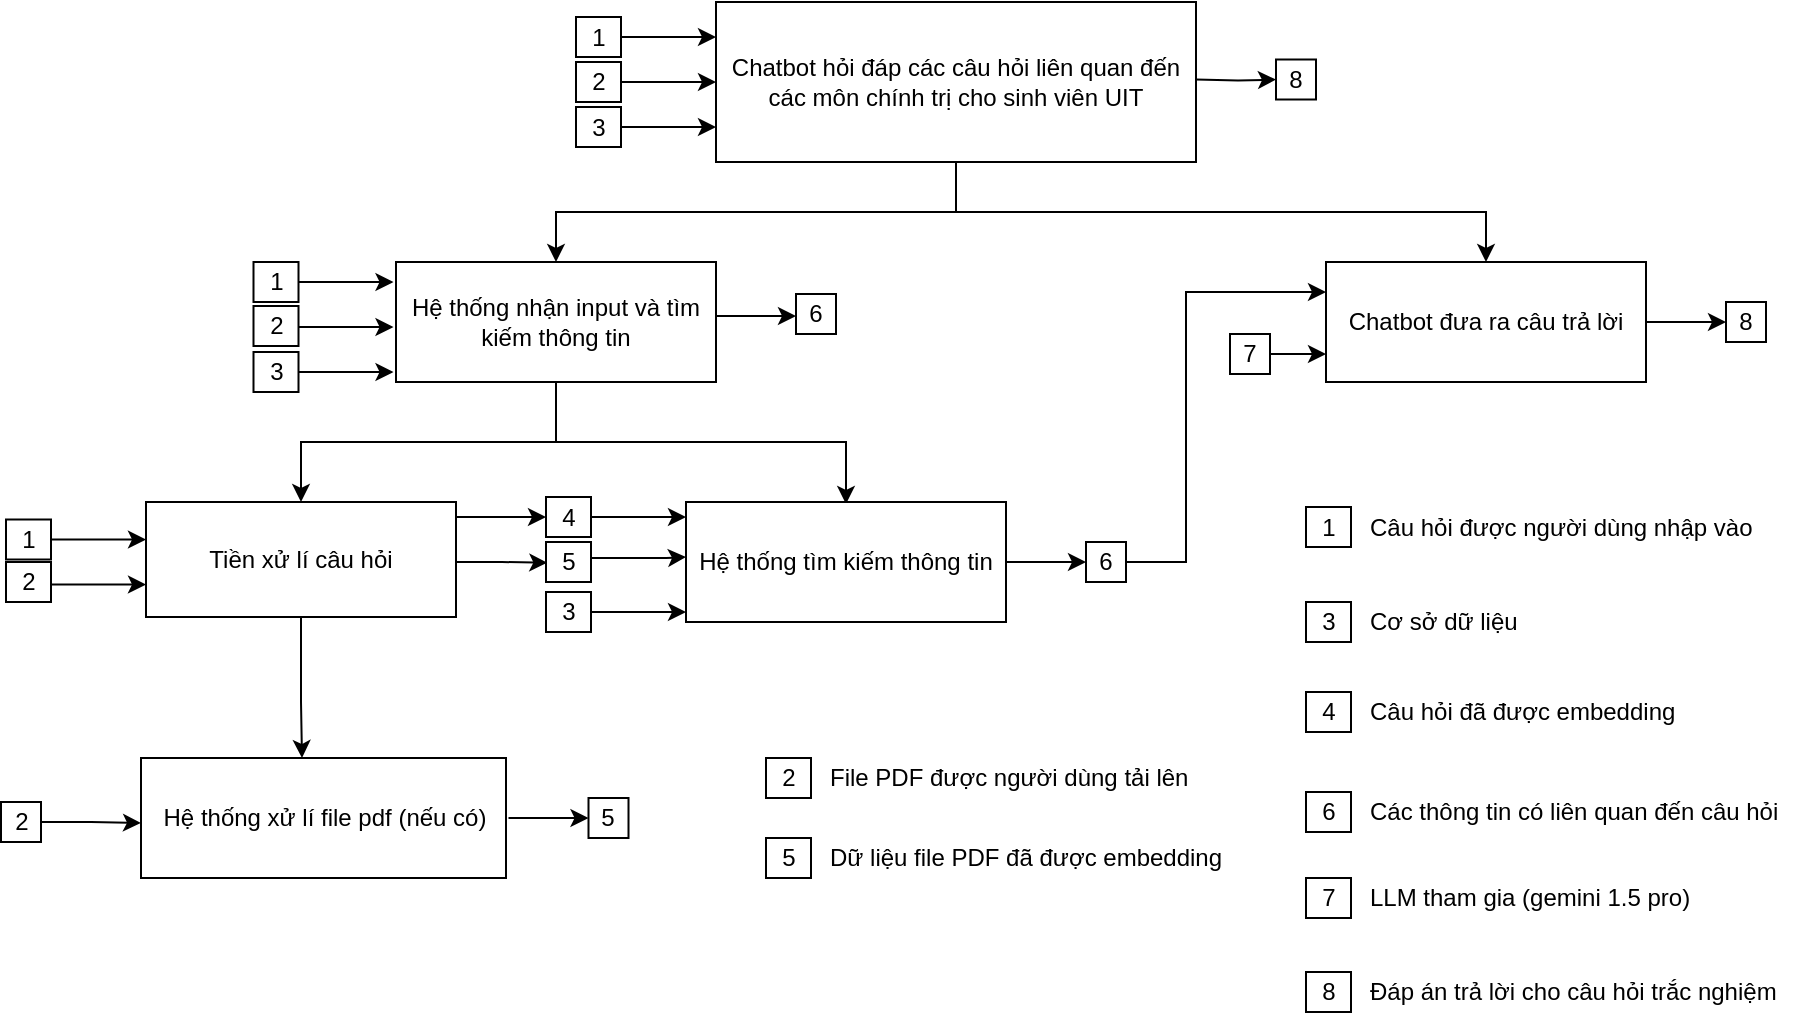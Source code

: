 <mxfile version="25.0.3">
  <diagram name="Page-1" id="8dbDtnNbzVujADKAyLU2">
    <mxGraphModel dx="1419" dy="305" grid="1" gridSize="10" guides="1" tooltips="1" connect="1" arrows="1" fold="1" page="1" pageScale="1" pageWidth="850" pageHeight="1100" math="0" shadow="0">
      <root>
        <mxCell id="0" />
        <mxCell id="1" parent="0" />
        <mxCell id="Zx73HPTWSHSdCMpJ8Ox2-43" style="edgeStyle=orthogonalEdgeStyle;rounded=0;orthogonalLoop=1;jettySize=auto;html=1;exitX=0.5;exitY=1;exitDx=0;exitDy=0;entryX=0.5;entryY=0;entryDx=0;entryDy=0;" parent="1" source="Zx73HPTWSHSdCMpJ8Ox2-1" target="Zx73HPTWSHSdCMpJ8Ox2-2" edge="1">
          <mxGeometry relative="1" as="geometry" />
        </mxCell>
        <mxCell id="Zx73HPTWSHSdCMpJ8Ox2-44" style="edgeStyle=orthogonalEdgeStyle;rounded=0;orthogonalLoop=1;jettySize=auto;html=1;exitX=0.5;exitY=1;exitDx=0;exitDy=0;entryX=0.5;entryY=0;entryDx=0;entryDy=0;" parent="1" source="Zx73HPTWSHSdCMpJ8Ox2-1" target="Zx73HPTWSHSdCMpJ8Ox2-3" edge="1">
          <mxGeometry relative="1" as="geometry" />
        </mxCell>
        <mxCell id="Zx73HPTWSHSdCMpJ8Ox2-1" value="Chatbot hỏi đáp các câu hỏi liên quan đến các môn chính trị cho sinh viên UIT" style="rounded=0;whiteSpace=wrap;html=1;" parent="1" vertex="1">
          <mxGeometry x="305" y="30" width="240" height="80" as="geometry" />
        </mxCell>
        <mxCell id="Zx73HPTWSHSdCMpJ8Ox2-12" style="edgeStyle=orthogonalEdgeStyle;rounded=0;orthogonalLoop=1;jettySize=auto;html=1;exitX=0.5;exitY=1;exitDx=0;exitDy=0;entryX=0.5;entryY=0;entryDx=0;entryDy=0;" parent="1" source="Zx73HPTWSHSdCMpJ8Ox2-2" target="Zx73HPTWSHSdCMpJ8Ox2-4" edge="1">
          <mxGeometry relative="1" as="geometry" />
        </mxCell>
        <mxCell id="Zx73HPTWSHSdCMpJ8Ox2-19" style="edgeStyle=orthogonalEdgeStyle;rounded=0;orthogonalLoop=1;jettySize=auto;html=1;exitX=0.5;exitY=1;exitDx=0;exitDy=0;entryX=0.5;entryY=0;entryDx=0;entryDy=0;" parent="1" edge="1">
          <mxGeometry relative="1" as="geometry">
            <mxPoint x="225.0" y="221" as="sourcePoint" />
            <mxPoint x="370.0" y="281" as="targetPoint" />
            <Array as="points">
              <mxPoint x="225" y="250" />
              <mxPoint x="370" y="250" />
            </Array>
          </mxGeometry>
        </mxCell>
        <mxCell id="Zx73HPTWSHSdCMpJ8Ox2-2" value="Hệ thống nhận input và tìm kiếm thông tin" style="rounded=0;whiteSpace=wrap;html=1;" parent="1" vertex="1">
          <mxGeometry x="145" y="160" width="160" height="60" as="geometry" />
        </mxCell>
        <mxCell id="Zx73HPTWSHSdCMpJ8Ox2-45" value="" style="edgeStyle=orthogonalEdgeStyle;rounded=0;orthogonalLoop=1;jettySize=auto;html=1;" parent="1" source="Zx73HPTWSHSdCMpJ8Ox2-3" target="Zx73HPTWSHSdCMpJ8Ox2-42" edge="1">
          <mxGeometry relative="1" as="geometry" />
        </mxCell>
        <mxCell id="Zx73HPTWSHSdCMpJ8Ox2-3" value="Chatbot đưa ra câu trả lời" style="rounded=0;whiteSpace=wrap;html=1;" parent="1" vertex="1">
          <mxGeometry x="610" y="160" width="160" height="60" as="geometry" />
        </mxCell>
        <mxCell id="Zx73HPTWSHSdCMpJ8Ox2-29" value="" style="edgeStyle=orthogonalEdgeStyle;rounded=0;orthogonalLoop=1;jettySize=auto;html=1;" parent="1" target="Zx73HPTWSHSdCMpJ8Ox2-28" edge="1">
          <mxGeometry relative="1" as="geometry">
            <mxPoint x="175.0" y="287.5" as="sourcePoint" />
            <Array as="points">
              <mxPoint x="190" y="287.5" />
              <mxPoint x="190" y="287.5" />
            </Array>
          </mxGeometry>
        </mxCell>
        <mxCell id="Zx73HPTWSHSdCMpJ8Ox2-94" value="" style="edgeStyle=orthogonalEdgeStyle;rounded=0;orthogonalLoop=1;jettySize=auto;html=1;" parent="1" source="Zx73HPTWSHSdCMpJ8Ox2-4" target="Zx73HPTWSHSdCMpJ8Ox2-65" edge="1">
          <mxGeometry relative="1" as="geometry">
            <Array as="points">
              <mxPoint x="98" y="380" />
              <mxPoint x="98" y="380" />
            </Array>
          </mxGeometry>
        </mxCell>
        <mxCell id="Zx73HPTWSHSdCMpJ8Ox2-4" value="Tiền xử lí câu hỏi" style="rounded=0;whiteSpace=wrap;html=1;" parent="1" vertex="1">
          <mxGeometry x="20" y="280" width="155" height="57.5" as="geometry" />
        </mxCell>
        <mxCell id="Zx73HPTWSHSdCMpJ8Ox2-33" value="" style="edgeStyle=orthogonalEdgeStyle;rounded=0;orthogonalLoop=1;jettySize=auto;html=1;" parent="1" source="Zx73HPTWSHSdCMpJ8Ox2-5" target="Zx73HPTWSHSdCMpJ8Ox2-32" edge="1">
          <mxGeometry relative="1" as="geometry" />
        </mxCell>
        <mxCell id="Zx73HPTWSHSdCMpJ8Ox2-5" value="Hệ thống tìm kiếm thông tin" style="rounded=0;whiteSpace=wrap;html=1;" parent="1" vertex="1">
          <mxGeometry x="290" y="280" width="160" height="60" as="geometry" />
        </mxCell>
        <mxCell id="Zx73HPTWSHSdCMpJ8Ox2-30" value="" style="edgeStyle=orthogonalEdgeStyle;rounded=0;orthogonalLoop=1;jettySize=auto;html=1;" parent="1" source="Zx73HPTWSHSdCMpJ8Ox2-28" edge="1">
          <mxGeometry relative="1" as="geometry">
            <mxPoint x="290.0" y="287.5" as="targetPoint" />
            <Array as="points">
              <mxPoint x="280" y="287.5" />
              <mxPoint x="280" y="287.5" />
            </Array>
          </mxGeometry>
        </mxCell>
        <mxCell id="Zx73HPTWSHSdCMpJ8Ox2-28" value="4" style="rounded=0;whiteSpace=wrap;html=1;" parent="1" vertex="1">
          <mxGeometry x="220" y="277.5" width="22.5" height="20" as="geometry" />
        </mxCell>
        <mxCell id="Zx73HPTWSHSdCMpJ8Ox2-93" style="edgeStyle=orthogonalEdgeStyle;rounded=0;orthogonalLoop=1;jettySize=auto;html=1;exitX=1;exitY=0.5;exitDx=0;exitDy=0;entryX=0;entryY=0.25;entryDx=0;entryDy=0;" parent="1" source="Zx73HPTWSHSdCMpJ8Ox2-32" target="Zx73HPTWSHSdCMpJ8Ox2-3" edge="1">
          <mxGeometry relative="1" as="geometry">
            <Array as="points">
              <mxPoint x="540" y="310" />
              <mxPoint x="540" y="175" />
            </Array>
          </mxGeometry>
        </mxCell>
        <mxCell id="Zx73HPTWSHSdCMpJ8Ox2-32" value="6" style="whiteSpace=wrap;html=1;rounded=0;" parent="1" vertex="1">
          <mxGeometry x="490" y="300" width="20" height="20" as="geometry" />
        </mxCell>
        <mxCell id="Zx73HPTWSHSdCMpJ8Ox2-35" value="7" style="whiteSpace=wrap;html=1;rounded=0;" parent="1" vertex="1">
          <mxGeometry x="562" y="196" width="20" height="20" as="geometry" />
        </mxCell>
        <mxCell id="Zx73HPTWSHSdCMpJ8Ox2-41" style="edgeStyle=orthogonalEdgeStyle;rounded=0;orthogonalLoop=1;jettySize=auto;html=1;exitX=1;exitY=0.5;exitDx=0;exitDy=0;" parent="1" source="Zx73HPTWSHSdCMpJ8Ox2-35" edge="1">
          <mxGeometry relative="1" as="geometry">
            <mxPoint x="610" y="206" as="targetPoint" />
          </mxGeometry>
        </mxCell>
        <mxCell id="Zx73HPTWSHSdCMpJ8Ox2-42" value="8" style="whiteSpace=wrap;html=1;rounded=0;" parent="1" vertex="1">
          <mxGeometry x="810" y="180" width="20" height="20" as="geometry" />
        </mxCell>
        <mxCell id="Zx73HPTWSHSdCMpJ8Ox2-46" value="1" style="rounded=0;whiteSpace=wrap;html=1;" parent="1" vertex="1">
          <mxGeometry x="600" y="282.5" width="22.5" height="20" as="geometry" />
        </mxCell>
        <mxCell id="Zx73HPTWSHSdCMpJ8Ox2-47" value="Câu hỏi được người dùng nhập vào" style="text;html=1;align=left;verticalAlign=middle;whiteSpace=wrap;rounded=0;" parent="1" vertex="1">
          <mxGeometry x="630" y="277.5" width="220" height="30" as="geometry" />
        </mxCell>
        <mxCell id="Zx73HPTWSHSdCMpJ8Ox2-48" value="4" style="rounded=0;whiteSpace=wrap;html=1;" parent="1" vertex="1">
          <mxGeometry x="600" y="375" width="22.5" height="20" as="geometry" />
        </mxCell>
        <mxCell id="Zx73HPTWSHSdCMpJ8Ox2-49" value="Câu hỏi đã được embedding" style="text;html=1;align=left;verticalAlign=middle;whiteSpace=wrap;rounded=0;" parent="1" vertex="1">
          <mxGeometry x="630" y="370" width="220" height="30" as="geometry" />
        </mxCell>
        <mxCell id="Zx73HPTWSHSdCMpJ8Ox2-50" value="6" style="rounded=0;whiteSpace=wrap;html=1;" parent="1" vertex="1">
          <mxGeometry x="600" y="425" width="22.5" height="20" as="geometry" />
        </mxCell>
        <mxCell id="Zx73HPTWSHSdCMpJ8Ox2-51" value="Các thông tin có liên quan đến câu hỏi" style="text;html=1;align=left;verticalAlign=middle;whiteSpace=wrap;rounded=0;" parent="1" vertex="1">
          <mxGeometry x="630" y="420" width="220" height="30" as="geometry" />
        </mxCell>
        <mxCell id="Zx73HPTWSHSdCMpJ8Ox2-52" value="7" style="rounded=0;whiteSpace=wrap;html=1;" parent="1" vertex="1">
          <mxGeometry x="600" y="468" width="22.5" height="20" as="geometry" />
        </mxCell>
        <mxCell id="Zx73HPTWSHSdCMpJ8Ox2-53" value="LLM tham gia (gemini 1.5 pro)" style="text;html=1;align=left;verticalAlign=middle;whiteSpace=wrap;rounded=0;" parent="1" vertex="1">
          <mxGeometry x="630" y="463" width="220" height="30" as="geometry" />
        </mxCell>
        <mxCell id="Zx73HPTWSHSdCMpJ8Ox2-54" value="8" style="rounded=0;whiteSpace=wrap;html=1;" parent="1" vertex="1">
          <mxGeometry x="600" y="515" width="22.5" height="20" as="geometry" />
        </mxCell>
        <mxCell id="Zx73HPTWSHSdCMpJ8Ox2-55" value="Đáp án trả lời cho câu hỏi trắc nghiệm" style="text;html=1;align=left;verticalAlign=middle;whiteSpace=wrap;rounded=0;" parent="1" vertex="1">
          <mxGeometry x="630" y="510" width="220" height="30" as="geometry" />
        </mxCell>
        <mxCell id="Zx73HPTWSHSdCMpJ8Ox2-58" style="edgeStyle=orthogonalEdgeStyle;rounded=0;orthogonalLoop=1;jettySize=auto;html=1;exitX=1;exitY=0.5;exitDx=0;exitDy=0;entryX=0.002;entryY=0.792;entryDx=0;entryDy=0;entryPerimeter=0;" parent="1" edge="1">
          <mxGeometry relative="1" as="geometry">
            <mxPoint x="290.0" y="335.02" as="targetPoint" />
            <mxPoint x="239.68" y="335" as="sourcePoint" />
          </mxGeometry>
        </mxCell>
        <mxCell id="Zx73HPTWSHSdCMpJ8Ox2-59" value="3" style="rounded=0;whiteSpace=wrap;html=1;" parent="1" vertex="1">
          <mxGeometry x="600" y="330" width="22.5" height="20" as="geometry" />
        </mxCell>
        <mxCell id="Zx73HPTWSHSdCMpJ8Ox2-60" value="Cơ sở dữ liệu" style="text;html=1;align=left;verticalAlign=middle;whiteSpace=wrap;rounded=0;" parent="1" vertex="1">
          <mxGeometry x="630" y="325" width="220" height="30" as="geometry" />
        </mxCell>
        <mxCell id="Zx73HPTWSHSdCMpJ8Ox2-61" value="" style="edgeStyle=orthogonalEdgeStyle;rounded=0;orthogonalLoop=1;jettySize=auto;html=1;" parent="1" source="Zx73HPTWSHSdCMpJ8Ox2-62" edge="1">
          <mxGeometry relative="1" as="geometry">
            <mxPoint x="20" y="298.75" as="targetPoint" />
            <Array as="points">
              <mxPoint x="10" y="298.75" />
              <mxPoint x="10" y="298.75" />
            </Array>
          </mxGeometry>
        </mxCell>
        <mxCell id="Zx73HPTWSHSdCMpJ8Ox2-62" value="1" style="rounded=0;whiteSpace=wrap;html=1;" parent="1" vertex="1">
          <mxGeometry x="-50" y="288.75" width="22.5" height="20" as="geometry" />
        </mxCell>
        <mxCell id="Zx73HPTWSHSdCMpJ8Ox2-65" value="Hệ thống xử lí file pdf (nếu có)" style="rounded=0;whiteSpace=wrap;html=1;" parent="1" vertex="1">
          <mxGeometry x="17.5" y="408" width="182.5" height="60" as="geometry" />
        </mxCell>
        <mxCell id="Zx73HPTWSHSdCMpJ8Ox2-70" value="2" style="whiteSpace=wrap;html=1;rounded=0;" parent="1" vertex="1">
          <mxGeometry x="-52.5" y="430" width="20" height="20" as="geometry" />
        </mxCell>
        <mxCell id="Zx73HPTWSHSdCMpJ8Ox2-71" style="edgeStyle=orthogonalEdgeStyle;rounded=0;orthogonalLoop=1;jettySize=auto;html=1;exitX=1;exitY=0.5;exitDx=0;exitDy=0;entryX=0.002;entryY=0.792;entryDx=0;entryDy=0;entryPerimeter=0;" parent="1" source="Zx73HPTWSHSdCMpJ8Ox2-70" edge="1">
          <mxGeometry relative="1" as="geometry">
            <mxPoint x="17.5" y="440.5" as="targetPoint" />
            <Array as="points">
              <mxPoint x="-7.5" y="440" />
            </Array>
          </mxGeometry>
        </mxCell>
        <mxCell id="Zx73HPTWSHSdCMpJ8Ox2-77" value="" style="edgeStyle=orthogonalEdgeStyle;rounded=0;orthogonalLoop=1;jettySize=auto;html=1;" parent="1" target="Zx73HPTWSHSdCMpJ8Ox2-78" edge="1">
          <mxGeometry relative="1" as="geometry">
            <mxPoint x="201.25" y="438" as="sourcePoint" />
            <Array as="points">
              <mxPoint x="213.75" y="438" />
              <mxPoint x="213.75" y="438" />
            </Array>
          </mxGeometry>
        </mxCell>
        <mxCell id="Zx73HPTWSHSdCMpJ8Ox2-78" value="5" style="whiteSpace=wrap;html=1;rounded=0;" parent="1" vertex="1">
          <mxGeometry x="241.25" y="428" width="20" height="20" as="geometry" />
        </mxCell>
        <mxCell id="Zx73HPTWSHSdCMpJ8Ox2-81" style="edgeStyle=orthogonalEdgeStyle;rounded=0;orthogonalLoop=1;jettySize=auto;html=1;exitX=1;exitY=0.5;exitDx=0;exitDy=0;entryX=-0.092;entryY=0.425;entryDx=0;entryDy=0;entryPerimeter=0;" parent="1" source="Zx73HPTWSHSdCMpJ8Ox2-4" edge="1">
          <mxGeometry relative="1" as="geometry">
            <mxPoint x="177.5" y="309.62" as="sourcePoint" />
            <mxPoint x="220.66" y="310.37" as="targetPoint" />
            <Array as="points">
              <mxPoint x="175" y="310" />
              <mxPoint x="198" y="310" />
            </Array>
          </mxGeometry>
        </mxCell>
        <mxCell id="Zx73HPTWSHSdCMpJ8Ox2-84" value="5" style="rounded=0;whiteSpace=wrap;html=1;" parent="1" vertex="1">
          <mxGeometry x="220" y="300" width="22.5" height="20" as="geometry" />
        </mxCell>
        <mxCell id="Zx73HPTWSHSdCMpJ8Ox2-85" value="" style="edgeStyle=orthogonalEdgeStyle;rounded=0;orthogonalLoop=1;jettySize=auto;html=1;" parent="1" edge="1">
          <mxGeometry relative="1" as="geometry">
            <mxPoint x="243" y="308" as="sourcePoint" />
            <mxPoint x="290.0" y="307.5" as="targetPoint" />
            <Array as="points">
              <mxPoint x="280" y="307.5" />
              <mxPoint x="280" y="307.5" />
            </Array>
          </mxGeometry>
        </mxCell>
        <mxCell id="Zx73HPTWSHSdCMpJ8Ox2-86" value="2" style="rounded=0;whiteSpace=wrap;html=1;" parent="1" vertex="1">
          <mxGeometry x="330" y="408" width="22.5" height="20" as="geometry" />
        </mxCell>
        <mxCell id="Zx73HPTWSHSdCMpJ8Ox2-87" value="File PDF được người dùng tải lên" style="text;html=1;align=left;verticalAlign=middle;whiteSpace=wrap;rounded=0;" parent="1" vertex="1">
          <mxGeometry x="360" y="403" width="220" height="30" as="geometry" />
        </mxCell>
        <mxCell id="Zx73HPTWSHSdCMpJ8Ox2-88" value="5" style="rounded=0;whiteSpace=wrap;html=1;" parent="1" vertex="1">
          <mxGeometry x="330" y="448" width="22.5" height="20" as="geometry" />
        </mxCell>
        <mxCell id="Zx73HPTWSHSdCMpJ8Ox2-89" value="Dữ liệu file PDF đã được embedding" style="text;html=1;align=left;verticalAlign=middle;whiteSpace=wrap;rounded=0;" parent="1" vertex="1">
          <mxGeometry x="360" y="443" width="220" height="30" as="geometry" />
        </mxCell>
        <mxCell id="Zx73HPTWSHSdCMpJ8Ox2-95" value="" style="edgeStyle=orthogonalEdgeStyle;rounded=0;orthogonalLoop=1;jettySize=auto;html=1;" parent="1" edge="1">
          <mxGeometry relative="1" as="geometry">
            <mxPoint x="20" y="321.25" as="targetPoint" />
            <Array as="points">
              <mxPoint x="10" y="321.25" />
              <mxPoint x="10" y="321.25" />
            </Array>
            <mxPoint x="-30.31" y="321.229" as="sourcePoint" />
          </mxGeometry>
        </mxCell>
        <mxCell id="Zx73HPTWSHSdCMpJ8Ox2-102" value="" style="edgeStyle=orthogonalEdgeStyle;rounded=0;orthogonalLoop=1;jettySize=auto;html=1;" parent="1" source="Zx73HPTWSHSdCMpJ8Ox2-103" edge="1">
          <mxGeometry relative="1" as="geometry">
            <mxPoint x="143.75" y="170" as="targetPoint" />
            <Array as="points">
              <mxPoint x="133.75" y="170" />
              <mxPoint x="133.75" y="170" />
            </Array>
          </mxGeometry>
        </mxCell>
        <mxCell id="Zx73HPTWSHSdCMpJ8Ox2-103" value="1" style="rounded=0;whiteSpace=wrap;html=1;" parent="1" vertex="1">
          <mxGeometry x="73.75" y="160" width="22.5" height="20" as="geometry" />
        </mxCell>
        <mxCell id="Zx73HPTWSHSdCMpJ8Ox2-104" value="" style="edgeStyle=orthogonalEdgeStyle;rounded=0;orthogonalLoop=1;jettySize=auto;html=1;" parent="1" edge="1">
          <mxGeometry relative="1" as="geometry">
            <mxPoint x="143.75" y="192.5" as="targetPoint" />
            <Array as="points">
              <mxPoint x="133.75" y="192.5" />
              <mxPoint x="133.75" y="192.5" />
            </Array>
            <mxPoint x="93.44" y="192.486" as="sourcePoint" />
          </mxGeometry>
        </mxCell>
        <mxCell id="Zx73HPTWSHSdCMpJ8Ox2-106" value="" style="edgeStyle=orthogonalEdgeStyle;rounded=0;orthogonalLoop=1;jettySize=auto;html=1;" parent="1" source="Zx73HPTWSHSdCMpJ8Ox2-107" edge="1">
          <mxGeometry relative="1" as="geometry">
            <mxPoint x="143.75" y="215" as="targetPoint" />
            <Array as="points">
              <mxPoint x="133.75" y="215" />
              <mxPoint x="133.75" y="215" />
            </Array>
          </mxGeometry>
        </mxCell>
        <mxCell id="Zx73HPTWSHSdCMpJ8Ox2-107" value="3" style="rounded=0;whiteSpace=wrap;html=1;" parent="1" vertex="1">
          <mxGeometry x="73.75" y="205" width="22.5" height="20" as="geometry" />
        </mxCell>
        <mxCell id="Zx73HPTWSHSdCMpJ8Ox2-108" value="" style="edgeStyle=orthogonalEdgeStyle;rounded=0;orthogonalLoop=1;jettySize=auto;html=1;" parent="1" source="Zx73HPTWSHSdCMpJ8Ox2-109" edge="1">
          <mxGeometry relative="1" as="geometry">
            <mxPoint x="305" y="47.5" as="targetPoint" />
            <Array as="points">
              <mxPoint x="295" y="47.5" />
              <mxPoint x="295" y="47.5" />
            </Array>
          </mxGeometry>
        </mxCell>
        <mxCell id="Zx73HPTWSHSdCMpJ8Ox2-109" value="1" style="rounded=0;whiteSpace=wrap;html=1;" parent="1" vertex="1">
          <mxGeometry x="235" y="37.5" width="22.5" height="20" as="geometry" />
        </mxCell>
        <mxCell id="Zx73HPTWSHSdCMpJ8Ox2-110" value="" style="edgeStyle=orthogonalEdgeStyle;rounded=0;orthogonalLoop=1;jettySize=auto;html=1;" parent="1" edge="1">
          <mxGeometry relative="1" as="geometry">
            <mxPoint x="305" y="70" as="targetPoint" />
            <Array as="points">
              <mxPoint x="295" y="70" />
              <mxPoint x="295" y="70" />
            </Array>
            <mxPoint x="254.69" y="70.029" as="sourcePoint" />
          </mxGeometry>
        </mxCell>
        <mxCell id="Zx73HPTWSHSdCMpJ8Ox2-112" value="" style="edgeStyle=orthogonalEdgeStyle;rounded=0;orthogonalLoop=1;jettySize=auto;html=1;" parent="1" source="Zx73HPTWSHSdCMpJ8Ox2-113" edge="1">
          <mxGeometry relative="1" as="geometry">
            <mxPoint x="305" y="92.5" as="targetPoint" />
            <Array as="points">
              <mxPoint x="295" y="92.5" />
              <mxPoint x="295" y="92.5" />
            </Array>
          </mxGeometry>
        </mxCell>
        <mxCell id="Zx73HPTWSHSdCMpJ8Ox2-113" value="3" style="rounded=0;whiteSpace=wrap;html=1;" parent="1" vertex="1">
          <mxGeometry x="235" y="82.5" width="22.5" height="20" as="geometry" />
        </mxCell>
        <mxCell id="Zx73HPTWSHSdCMpJ8Ox2-114" value="" style="edgeStyle=orthogonalEdgeStyle;rounded=0;orthogonalLoop=1;jettySize=auto;html=1;" parent="1" target="Zx73HPTWSHSdCMpJ8Ox2-115" edge="1">
          <mxGeometry relative="1" as="geometry">
            <mxPoint x="545" y="68.75" as="sourcePoint" />
          </mxGeometry>
        </mxCell>
        <mxCell id="Zx73HPTWSHSdCMpJ8Ox2-115" value="8" style="whiteSpace=wrap;html=1;rounded=0;" parent="1" vertex="1">
          <mxGeometry x="585" y="58.75" width="20" height="20" as="geometry" />
        </mxCell>
        <mxCell id="Zx73HPTWSHSdCMpJ8Ox2-116" value="" style="edgeStyle=orthogonalEdgeStyle;rounded=0;orthogonalLoop=1;jettySize=auto;html=1;" parent="1" target="Zx73HPTWSHSdCMpJ8Ox2-117" edge="1">
          <mxGeometry relative="1" as="geometry">
            <mxPoint x="305" y="186" as="sourcePoint" />
            <Array as="points">
              <mxPoint x="305" y="187" />
            </Array>
          </mxGeometry>
        </mxCell>
        <mxCell id="Zx73HPTWSHSdCMpJ8Ox2-117" value="6" style="whiteSpace=wrap;html=1;rounded=0;" parent="1" vertex="1">
          <mxGeometry x="345" y="176" width="20" height="20" as="geometry" />
        </mxCell>
        <mxCell id="G8rjNMF_eFDAdfzJqYUc-1" value="2" style="rounded=0;whiteSpace=wrap;html=1;" vertex="1" parent="1">
          <mxGeometry x="-50" y="310" width="22.5" height="20" as="geometry" />
        </mxCell>
        <mxCell id="G8rjNMF_eFDAdfzJqYUc-2" value="2" style="rounded=0;whiteSpace=wrap;html=1;" vertex="1" parent="1">
          <mxGeometry x="235" y="60" width="22.5" height="20" as="geometry" />
        </mxCell>
        <mxCell id="G8rjNMF_eFDAdfzJqYUc-3" value="3" style="rounded=0;whiteSpace=wrap;html=1;" vertex="1" parent="1">
          <mxGeometry x="220" y="325" width="22.5" height="20" as="geometry" />
        </mxCell>
        <mxCell id="G8rjNMF_eFDAdfzJqYUc-4" value="2" style="rounded=0;whiteSpace=wrap;html=1;" vertex="1" parent="1">
          <mxGeometry x="73.75" y="182" width="22.5" height="20" as="geometry" />
        </mxCell>
      </root>
    </mxGraphModel>
  </diagram>
</mxfile>
